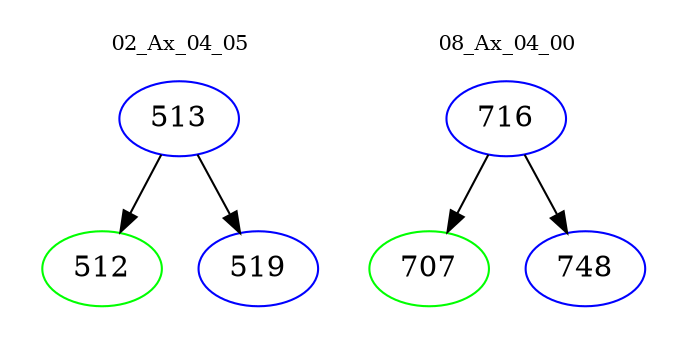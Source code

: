 digraph{
subgraph cluster_0 {
color = white
label = "02_Ax_04_05";
fontsize=10;
T0_513 [label="513", color="blue"]
T0_513 -> T0_512 [color="black"]
T0_512 [label="512", color="green"]
T0_513 -> T0_519 [color="black"]
T0_519 [label="519", color="blue"]
}
subgraph cluster_1 {
color = white
label = "08_Ax_04_00";
fontsize=10;
T1_716 [label="716", color="blue"]
T1_716 -> T1_707 [color="black"]
T1_707 [label="707", color="green"]
T1_716 -> T1_748 [color="black"]
T1_748 [label="748", color="blue"]
}
}
